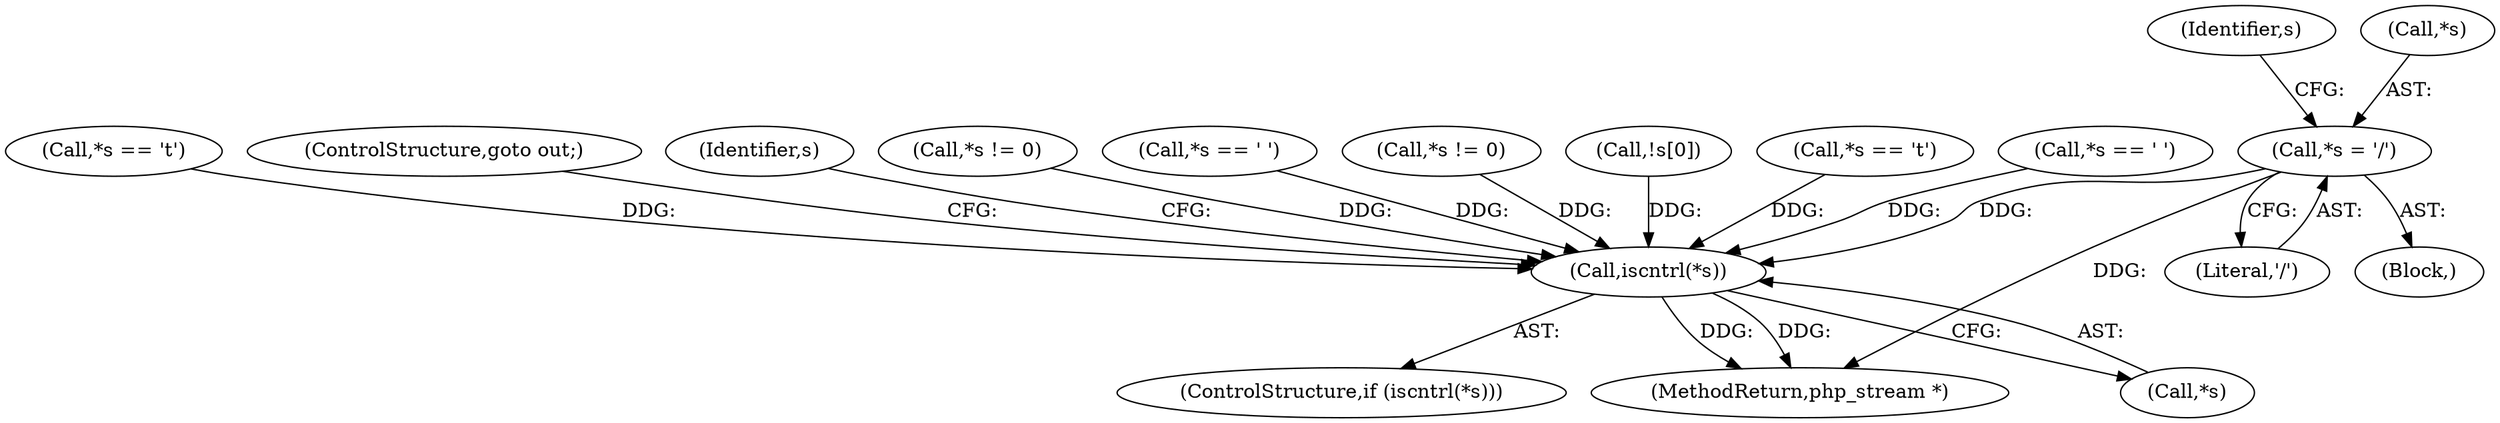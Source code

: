 digraph "0_php-src_523f230c831d7b33353203fa34aee4e92ac12bba@pointer" {
"1003039" [label="(Call,*s = '/')"];
"1003207" [label="(Call,iscntrl(*s))"];
"1000726" [label="(Call,*s == '\t')"];
"1003206" [label="(ControlStructure,if (iscntrl(*s)))"];
"1003211" [label="(ControlStructure,goto out;)"];
"1003039" [label="(Call,*s = '/')"];
"1003213" [label="(Identifier,s)"];
"1001012" [label="(Call,*s != 0)"];
"1003233" [label="(MethodReturn,php_stream *)"];
"1000878" [label="(Call,*s == ' ')"];
"1000856" [label="(Call,*s != 0)"];
"1003022" [label="(Call,!s[0])"];
"1003042" [label="(Literal,'/')"];
"1003038" [label="(Block,)"];
"1003207" [label="(Call,iscntrl(*s))"];
"1000882" [label="(Call,*s == '\t')"];
"1003045" [label="(Identifier,s)"];
"1003040" [label="(Call,*s)"];
"1003208" [label="(Call,*s)"];
"1000722" [label="(Call,*s == ' ')"];
"1003039" -> "1003038"  [label="AST: "];
"1003039" -> "1003042"  [label="CFG: "];
"1003040" -> "1003039"  [label="AST: "];
"1003042" -> "1003039"  [label="AST: "];
"1003045" -> "1003039"  [label="CFG: "];
"1003039" -> "1003233"  [label="DDG: "];
"1003039" -> "1003207"  [label="DDG: "];
"1003207" -> "1003206"  [label="AST: "];
"1003207" -> "1003208"  [label="CFG: "];
"1003208" -> "1003207"  [label="AST: "];
"1003211" -> "1003207"  [label="CFG: "];
"1003213" -> "1003207"  [label="CFG: "];
"1003207" -> "1003233"  [label="DDG: "];
"1003207" -> "1003233"  [label="DDG: "];
"1000856" -> "1003207"  [label="DDG: "];
"1000882" -> "1003207"  [label="DDG: "];
"1003022" -> "1003207"  [label="DDG: "];
"1001012" -> "1003207"  [label="DDG: "];
"1000878" -> "1003207"  [label="DDG: "];
"1000722" -> "1003207"  [label="DDG: "];
"1000726" -> "1003207"  [label="DDG: "];
}
